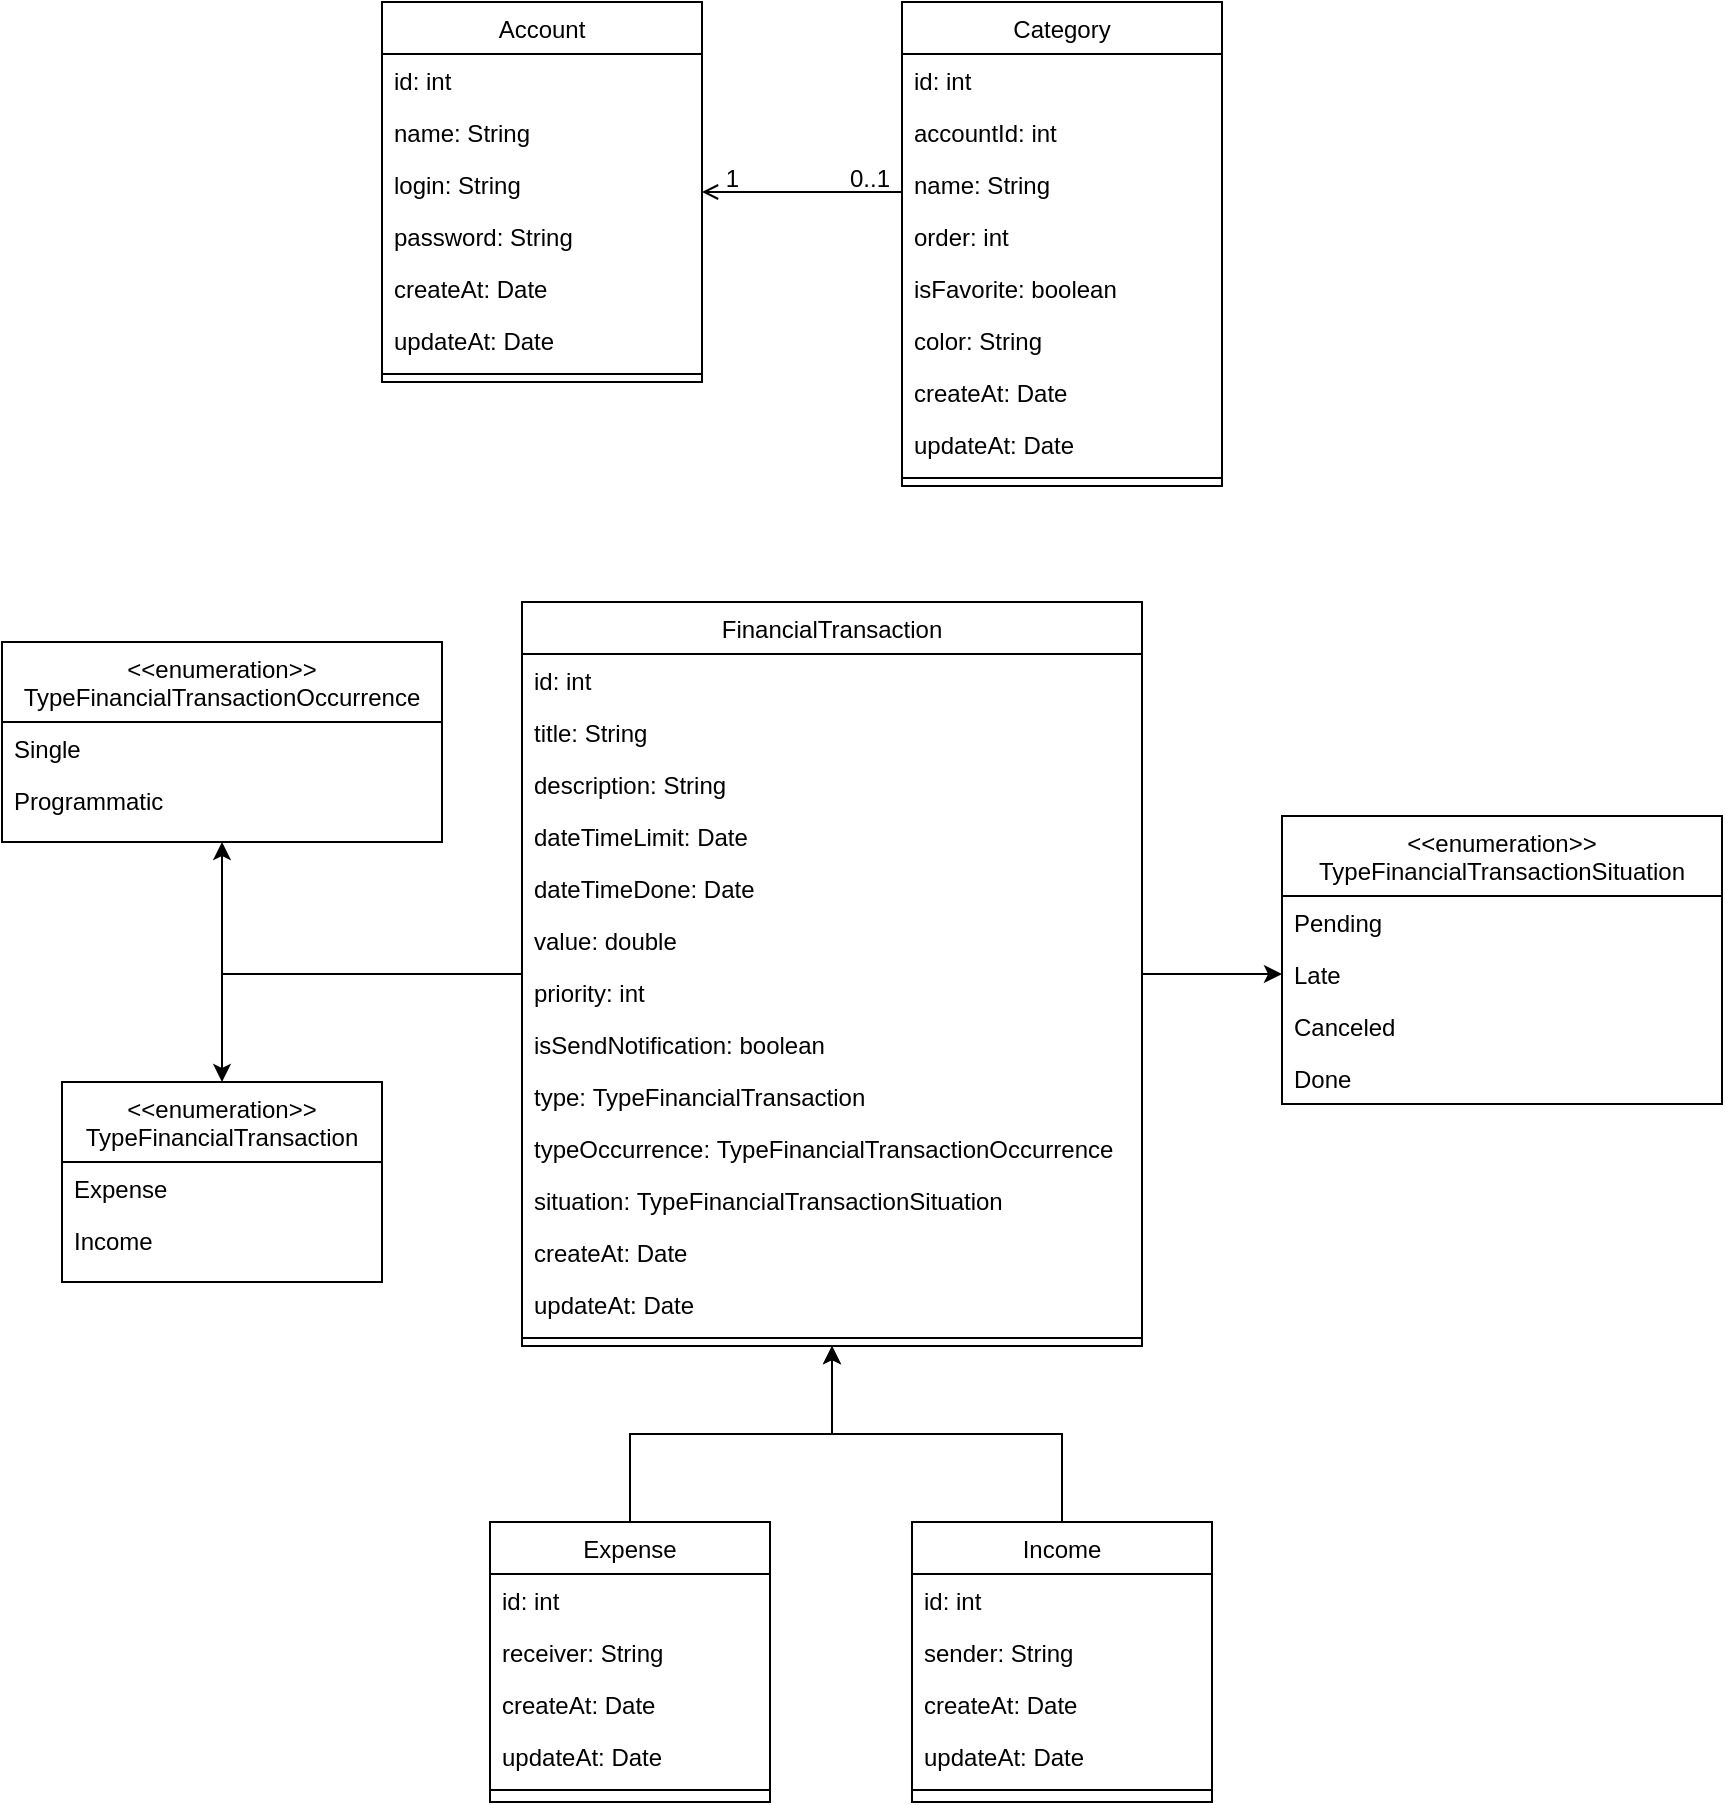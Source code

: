 <mxfile version="21.7.5" type="github">
  <diagram id="C5RBs43oDa-KdzZeNtuy" name="Page-1">
    <mxGraphModel dx="1050" dy="579" grid="1" gridSize="10" guides="1" tooltips="1" connect="1" arrows="1" fold="1" page="1" pageScale="1" pageWidth="827" pageHeight="1169" math="0" shadow="0">
      <root>
        <mxCell id="WIyWlLk6GJQsqaUBKTNV-0" />
        <mxCell id="WIyWlLk6GJQsqaUBKTNV-1" parent="WIyWlLk6GJQsqaUBKTNV-0" />
        <mxCell id="zkfFHV4jXpPFQw0GAbJ--0" value="Account" style="swimlane;fontStyle=0;align=center;verticalAlign=top;childLayout=stackLayout;horizontal=1;startSize=26;horizontalStack=0;resizeParent=1;resizeLast=0;collapsible=1;marginBottom=0;rounded=0;shadow=0;strokeWidth=1;" parent="WIyWlLk6GJQsqaUBKTNV-1" vertex="1">
          <mxGeometry x="220" y="120" width="160" height="190" as="geometry">
            <mxRectangle x="230" y="140" width="160" height="26" as="alternateBounds" />
          </mxGeometry>
        </mxCell>
        <mxCell id="yoDXZHZiuz9WNRxA7Nl0-4" value="id: int" style="text;align=left;verticalAlign=top;spacingLeft=4;spacingRight=4;overflow=hidden;rotatable=0;points=[[0,0.5],[1,0.5]];portConstraint=eastwest;" vertex="1" parent="zkfFHV4jXpPFQw0GAbJ--0">
          <mxGeometry y="26" width="160" height="26" as="geometry" />
        </mxCell>
        <mxCell id="zkfFHV4jXpPFQw0GAbJ--1" value="name: String    " style="text;align=left;verticalAlign=top;spacingLeft=4;spacingRight=4;overflow=hidden;rotatable=0;points=[[0,0.5],[1,0.5]];portConstraint=eastwest;" parent="zkfFHV4jXpPFQw0GAbJ--0" vertex="1">
          <mxGeometry y="52" width="160" height="26" as="geometry" />
        </mxCell>
        <mxCell id="zkfFHV4jXpPFQw0GAbJ--2" value="login: String" style="text;align=left;verticalAlign=top;spacingLeft=4;spacingRight=4;overflow=hidden;rotatable=0;points=[[0,0.5],[1,0.5]];portConstraint=eastwest;rounded=0;shadow=0;html=0;" parent="zkfFHV4jXpPFQw0GAbJ--0" vertex="1">
          <mxGeometry y="78" width="160" height="26" as="geometry" />
        </mxCell>
        <mxCell id="zkfFHV4jXpPFQw0GAbJ--3" value="password: String" style="text;align=left;verticalAlign=top;spacingLeft=4;spacingRight=4;overflow=hidden;rotatable=0;points=[[0,0.5],[1,0.5]];portConstraint=eastwest;rounded=0;shadow=0;html=0;" parent="zkfFHV4jXpPFQw0GAbJ--0" vertex="1">
          <mxGeometry y="104" width="160" height="26" as="geometry" />
        </mxCell>
        <mxCell id="yoDXZHZiuz9WNRxA7Nl0-2" value="createAt: Date" style="text;align=left;verticalAlign=top;spacingLeft=4;spacingRight=4;overflow=hidden;rotatable=0;points=[[0,0.5],[1,0.5]];portConstraint=eastwest;rounded=0;shadow=0;html=0;" vertex="1" parent="zkfFHV4jXpPFQw0GAbJ--0">
          <mxGeometry y="130" width="160" height="26" as="geometry" />
        </mxCell>
        <mxCell id="yoDXZHZiuz9WNRxA7Nl0-3" value="updateAt: Date" style="text;align=left;verticalAlign=top;spacingLeft=4;spacingRight=4;overflow=hidden;rotatable=0;points=[[0,0.5],[1,0.5]];portConstraint=eastwest;rounded=0;shadow=0;html=0;" vertex="1" parent="zkfFHV4jXpPFQw0GAbJ--0">
          <mxGeometry y="156" width="160" height="26" as="geometry" />
        </mxCell>
        <mxCell id="zkfFHV4jXpPFQw0GAbJ--4" value="" style="line;html=1;strokeWidth=1;align=left;verticalAlign=middle;spacingTop=-1;spacingLeft=3;spacingRight=3;rotatable=0;labelPosition=right;points=[];portConstraint=eastwest;" parent="zkfFHV4jXpPFQw0GAbJ--0" vertex="1">
          <mxGeometry y="182" width="160" height="8" as="geometry" />
        </mxCell>
        <mxCell id="zkfFHV4jXpPFQw0GAbJ--17" value="Category" style="swimlane;fontStyle=0;align=center;verticalAlign=top;childLayout=stackLayout;horizontal=1;startSize=26;horizontalStack=0;resizeParent=1;resizeLast=0;collapsible=1;marginBottom=0;rounded=0;shadow=0;strokeWidth=1;" parent="WIyWlLk6GJQsqaUBKTNV-1" vertex="1">
          <mxGeometry x="480" y="120" width="160" height="242" as="geometry">
            <mxRectangle x="550" y="140" width="160" height="26" as="alternateBounds" />
          </mxGeometry>
        </mxCell>
        <mxCell id="yoDXZHZiuz9WNRxA7Nl0-5" value="id: int" style="text;align=left;verticalAlign=top;spacingLeft=4;spacingRight=4;overflow=hidden;rotatable=0;points=[[0,0.5],[1,0.5]];portConstraint=eastwest;" vertex="1" parent="zkfFHV4jXpPFQw0GAbJ--17">
          <mxGeometry y="26" width="160" height="26" as="geometry" />
        </mxCell>
        <mxCell id="yoDXZHZiuz9WNRxA7Nl0-11" value="accountId: int" style="text;align=left;verticalAlign=top;spacingLeft=4;spacingRight=4;overflow=hidden;rotatable=0;points=[[0,0.5],[1,0.5]];portConstraint=eastwest;" vertex="1" parent="zkfFHV4jXpPFQw0GAbJ--17">
          <mxGeometry y="52" width="160" height="26" as="geometry" />
        </mxCell>
        <mxCell id="zkfFHV4jXpPFQw0GAbJ--18" value="name: String" style="text;align=left;verticalAlign=top;spacingLeft=4;spacingRight=4;overflow=hidden;rotatable=0;points=[[0,0.5],[1,0.5]];portConstraint=eastwest;" parent="zkfFHV4jXpPFQw0GAbJ--17" vertex="1">
          <mxGeometry y="78" width="160" height="26" as="geometry" />
        </mxCell>
        <mxCell id="yoDXZHZiuz9WNRxA7Nl0-8" value="order: int" style="text;align=left;verticalAlign=top;spacingLeft=4;spacingRight=4;overflow=hidden;rotatable=0;points=[[0,0.5],[1,0.5]];portConstraint=eastwest;" vertex="1" parent="zkfFHV4jXpPFQw0GAbJ--17">
          <mxGeometry y="104" width="160" height="26" as="geometry" />
        </mxCell>
        <mxCell id="yoDXZHZiuz9WNRxA7Nl0-9" value="isFavorite: boolean" style="text;align=left;verticalAlign=top;spacingLeft=4;spacingRight=4;overflow=hidden;rotatable=0;points=[[0,0.5],[1,0.5]];portConstraint=eastwest;" vertex="1" parent="zkfFHV4jXpPFQw0GAbJ--17">
          <mxGeometry y="130" width="160" height="26" as="geometry" />
        </mxCell>
        <mxCell id="yoDXZHZiuz9WNRxA7Nl0-10" value="color: String" style="text;align=left;verticalAlign=top;spacingLeft=4;spacingRight=4;overflow=hidden;rotatable=0;points=[[0,0.5],[1,0.5]];portConstraint=eastwest;" vertex="1" parent="zkfFHV4jXpPFQw0GAbJ--17">
          <mxGeometry y="156" width="160" height="26" as="geometry" />
        </mxCell>
        <mxCell id="yoDXZHZiuz9WNRxA7Nl0-6" value="createAt: Date" style="text;align=left;verticalAlign=top;spacingLeft=4;spacingRight=4;overflow=hidden;rotatable=0;points=[[0,0.5],[1,0.5]];portConstraint=eastwest;rounded=0;shadow=0;html=0;" vertex="1" parent="zkfFHV4jXpPFQw0GAbJ--17">
          <mxGeometry y="182" width="160" height="26" as="geometry" />
        </mxCell>
        <mxCell id="yoDXZHZiuz9WNRxA7Nl0-7" value="updateAt: Date" style="text;align=left;verticalAlign=top;spacingLeft=4;spacingRight=4;overflow=hidden;rotatable=0;points=[[0,0.5],[1,0.5]];portConstraint=eastwest;rounded=0;shadow=0;html=0;" vertex="1" parent="zkfFHV4jXpPFQw0GAbJ--17">
          <mxGeometry y="208" width="160" height="26" as="geometry" />
        </mxCell>
        <mxCell id="zkfFHV4jXpPFQw0GAbJ--23" value="" style="line;html=1;strokeWidth=1;align=left;verticalAlign=middle;spacingTop=-1;spacingLeft=3;spacingRight=3;rotatable=0;labelPosition=right;points=[];portConstraint=eastwest;" parent="zkfFHV4jXpPFQw0GAbJ--17" vertex="1">
          <mxGeometry y="234" width="160" height="8" as="geometry" />
        </mxCell>
        <mxCell id="zkfFHV4jXpPFQw0GAbJ--26" value="" style="endArrow=open;shadow=0;strokeWidth=1;rounded=0;endFill=1;edgeStyle=elbowEdgeStyle;elbow=vertical;" parent="WIyWlLk6GJQsqaUBKTNV-1" source="zkfFHV4jXpPFQw0GAbJ--17" target="zkfFHV4jXpPFQw0GAbJ--0" edge="1">
          <mxGeometry x="0.5" y="41" relative="1" as="geometry">
            <mxPoint x="540" y="192" as="sourcePoint" />
            <mxPoint x="380" y="192" as="targetPoint" />
            <mxPoint x="-40" y="32" as="offset" />
          </mxGeometry>
        </mxCell>
        <mxCell id="zkfFHV4jXpPFQw0GAbJ--27" value="0..1" style="resizable=0;align=left;verticalAlign=bottom;labelBackgroundColor=none;fontSize=12;" parent="zkfFHV4jXpPFQw0GAbJ--26" connectable="0" vertex="1">
          <mxGeometry x="-1" relative="1" as="geometry">
            <mxPoint x="-28" y="2" as="offset" />
          </mxGeometry>
        </mxCell>
        <mxCell id="zkfFHV4jXpPFQw0GAbJ--28" value="1" style="resizable=0;align=right;verticalAlign=bottom;labelBackgroundColor=none;fontSize=12;" parent="zkfFHV4jXpPFQw0GAbJ--26" connectable="0" vertex="1">
          <mxGeometry x="1" relative="1" as="geometry">
            <mxPoint x="20" y="2" as="offset" />
          </mxGeometry>
        </mxCell>
        <mxCell id="yoDXZHZiuz9WNRxA7Nl0-32" style="edgeStyle=orthogonalEdgeStyle;rounded=0;orthogonalLoop=1;jettySize=auto;html=1;entryX=0.5;entryY=0;entryDx=0;entryDy=0;" edge="1" parent="WIyWlLk6GJQsqaUBKTNV-1" source="yoDXZHZiuz9WNRxA7Nl0-12" target="yoDXZHZiuz9WNRxA7Nl0-22">
          <mxGeometry relative="1" as="geometry">
            <mxPoint x="200" y="505" as="targetPoint" />
          </mxGeometry>
        </mxCell>
        <mxCell id="yoDXZHZiuz9WNRxA7Nl0-38" style="edgeStyle=orthogonalEdgeStyle;rounded=0;orthogonalLoop=1;jettySize=auto;html=1;entryX=0.5;entryY=1;entryDx=0;entryDy=0;" edge="1" parent="WIyWlLk6GJQsqaUBKTNV-1" source="yoDXZHZiuz9WNRxA7Nl0-12" target="yoDXZHZiuz9WNRxA7Nl0-35">
          <mxGeometry relative="1" as="geometry" />
        </mxCell>
        <mxCell id="yoDXZHZiuz9WNRxA7Nl0-45" style="edgeStyle=orthogonalEdgeStyle;rounded=0;orthogonalLoop=1;jettySize=auto;html=1;entryX=0;entryY=0.5;entryDx=0;entryDy=0;" edge="1" parent="WIyWlLk6GJQsqaUBKTNV-1" source="yoDXZHZiuz9WNRxA7Nl0-12" target="yoDXZHZiuz9WNRxA7Nl0-41">
          <mxGeometry relative="1" as="geometry" />
        </mxCell>
        <mxCell id="yoDXZHZiuz9WNRxA7Nl0-12" value="FinancialTransaction" style="swimlane;fontStyle=0;align=center;verticalAlign=top;childLayout=stackLayout;horizontal=1;startSize=26;horizontalStack=0;resizeParent=1;resizeLast=0;collapsible=1;marginBottom=0;rounded=0;shadow=0;strokeWidth=1;" vertex="1" parent="WIyWlLk6GJQsqaUBKTNV-1">
          <mxGeometry x="290" y="420" width="310" height="372" as="geometry">
            <mxRectangle x="550" y="140" width="160" height="26" as="alternateBounds" />
          </mxGeometry>
        </mxCell>
        <mxCell id="yoDXZHZiuz9WNRxA7Nl0-13" value="id: int" style="text;align=left;verticalAlign=top;spacingLeft=4;spacingRight=4;overflow=hidden;rotatable=0;points=[[0,0.5],[1,0.5]];portConstraint=eastwest;" vertex="1" parent="yoDXZHZiuz9WNRxA7Nl0-12">
          <mxGeometry y="26" width="310" height="26" as="geometry" />
        </mxCell>
        <mxCell id="yoDXZHZiuz9WNRxA7Nl0-46" value="title: String" style="text;align=left;verticalAlign=top;spacingLeft=4;spacingRight=4;overflow=hidden;rotatable=0;points=[[0,0.5],[1,0.5]];portConstraint=eastwest;" vertex="1" parent="yoDXZHZiuz9WNRxA7Nl0-12">
          <mxGeometry y="52" width="310" height="26" as="geometry" />
        </mxCell>
        <mxCell id="yoDXZHZiuz9WNRxA7Nl0-47" value="description: String" style="text;align=left;verticalAlign=top;spacingLeft=4;spacingRight=4;overflow=hidden;rotatable=0;points=[[0,0.5],[1,0.5]];portConstraint=eastwest;" vertex="1" parent="yoDXZHZiuz9WNRxA7Nl0-12">
          <mxGeometry y="78" width="310" height="26" as="geometry" />
        </mxCell>
        <mxCell id="yoDXZHZiuz9WNRxA7Nl0-48" value="dateTimeLimit: Date" style="text;align=left;verticalAlign=top;spacingLeft=4;spacingRight=4;overflow=hidden;rotatable=0;points=[[0,0.5],[1,0.5]];portConstraint=eastwest;" vertex="1" parent="yoDXZHZiuz9WNRxA7Nl0-12">
          <mxGeometry y="104" width="310" height="26" as="geometry" />
        </mxCell>
        <mxCell id="yoDXZHZiuz9WNRxA7Nl0-49" value="dateTimeDone: Date" style="text;align=left;verticalAlign=top;spacingLeft=4;spacingRight=4;overflow=hidden;rotatable=0;points=[[0,0.5],[1,0.5]];portConstraint=eastwest;" vertex="1" parent="yoDXZHZiuz9WNRxA7Nl0-12">
          <mxGeometry y="130" width="310" height="26" as="geometry" />
        </mxCell>
        <mxCell id="yoDXZHZiuz9WNRxA7Nl0-50" value="value: double" style="text;align=left;verticalAlign=top;spacingLeft=4;spacingRight=4;overflow=hidden;rotatable=0;points=[[0,0.5],[1,0.5]];portConstraint=eastwest;" vertex="1" parent="yoDXZHZiuz9WNRxA7Nl0-12">
          <mxGeometry y="156" width="310" height="26" as="geometry" />
        </mxCell>
        <mxCell id="yoDXZHZiuz9WNRxA7Nl0-51" value="priority: int" style="text;align=left;verticalAlign=top;spacingLeft=4;spacingRight=4;overflow=hidden;rotatable=0;points=[[0,0.5],[1,0.5]];portConstraint=eastwest;" vertex="1" parent="yoDXZHZiuz9WNRxA7Nl0-12">
          <mxGeometry y="182" width="310" height="26" as="geometry" />
        </mxCell>
        <mxCell id="yoDXZHZiuz9WNRxA7Nl0-52" value="isSendNotification: boolean" style="text;align=left;verticalAlign=top;spacingLeft=4;spacingRight=4;overflow=hidden;rotatable=0;points=[[0,0.5],[1,0.5]];portConstraint=eastwest;" vertex="1" parent="yoDXZHZiuz9WNRxA7Nl0-12">
          <mxGeometry y="208" width="310" height="26" as="geometry" />
        </mxCell>
        <mxCell id="yoDXZHZiuz9WNRxA7Nl0-14" value="type: TypeFinancialTransaction" style="text;align=left;verticalAlign=top;spacingLeft=4;spacingRight=4;overflow=hidden;rotatable=0;points=[[0,0.5],[1,0.5]];portConstraint=eastwest;" vertex="1" parent="yoDXZHZiuz9WNRxA7Nl0-12">
          <mxGeometry y="234" width="310" height="26" as="geometry" />
        </mxCell>
        <mxCell id="yoDXZHZiuz9WNRxA7Nl0-34" value="typeOccurrence: TypeFinancialTransactionOccurrence" style="text;align=left;verticalAlign=top;spacingLeft=4;spacingRight=4;overflow=hidden;rotatable=0;points=[[0,0.5],[1,0.5]];portConstraint=eastwest;" vertex="1" parent="yoDXZHZiuz9WNRxA7Nl0-12">
          <mxGeometry y="260" width="310" height="26" as="geometry" />
        </mxCell>
        <mxCell id="yoDXZHZiuz9WNRxA7Nl0-44" value="situation: TypeFinancialTransactionSituation" style="text;align=left;verticalAlign=top;spacingLeft=4;spacingRight=4;overflow=hidden;rotatable=0;points=[[0,0.5],[1,0.5]];portConstraint=eastwest;" vertex="1" parent="yoDXZHZiuz9WNRxA7Nl0-12">
          <mxGeometry y="286" width="310" height="26" as="geometry" />
        </mxCell>
        <mxCell id="yoDXZHZiuz9WNRxA7Nl0-19" value="createAt: Date" style="text;align=left;verticalAlign=top;spacingLeft=4;spacingRight=4;overflow=hidden;rotatable=0;points=[[0,0.5],[1,0.5]];portConstraint=eastwest;rounded=0;shadow=0;html=0;" vertex="1" parent="yoDXZHZiuz9WNRxA7Nl0-12">
          <mxGeometry y="312" width="310" height="26" as="geometry" />
        </mxCell>
        <mxCell id="yoDXZHZiuz9WNRxA7Nl0-20" value="updateAt: Date" style="text;align=left;verticalAlign=top;spacingLeft=4;spacingRight=4;overflow=hidden;rotatable=0;points=[[0,0.5],[1,0.5]];portConstraint=eastwest;rounded=0;shadow=0;html=0;" vertex="1" parent="yoDXZHZiuz9WNRxA7Nl0-12">
          <mxGeometry y="338" width="310" height="26" as="geometry" />
        </mxCell>
        <mxCell id="yoDXZHZiuz9WNRxA7Nl0-21" value="" style="line;html=1;strokeWidth=1;align=left;verticalAlign=middle;spacingTop=-1;spacingLeft=3;spacingRight=3;rotatable=0;labelPosition=right;points=[];portConstraint=eastwest;" vertex="1" parent="yoDXZHZiuz9WNRxA7Nl0-12">
          <mxGeometry y="364" width="310" height="8" as="geometry" />
        </mxCell>
        <mxCell id="yoDXZHZiuz9WNRxA7Nl0-22" value="&lt;&lt;enumeration&gt;&gt;&#xa;TypeFinancialTransaction" style="swimlane;fontStyle=0;align=center;verticalAlign=top;childLayout=stackLayout;horizontal=1;startSize=40;horizontalStack=0;resizeParent=1;resizeLast=0;collapsible=1;marginBottom=0;rounded=0;shadow=0;strokeWidth=1;" vertex="1" parent="WIyWlLk6GJQsqaUBKTNV-1">
          <mxGeometry x="60" y="660" width="160" height="100" as="geometry">
            <mxRectangle x="550" y="140" width="160" height="26" as="alternateBounds" />
          </mxGeometry>
        </mxCell>
        <mxCell id="yoDXZHZiuz9WNRxA7Nl0-23" value="Expense" style="text;align=left;verticalAlign=top;spacingLeft=4;spacingRight=4;overflow=hidden;rotatable=0;points=[[0,0.5],[1,0.5]];portConstraint=eastwest;" vertex="1" parent="yoDXZHZiuz9WNRxA7Nl0-22">
          <mxGeometry y="40" width="160" height="26" as="geometry" />
        </mxCell>
        <mxCell id="yoDXZHZiuz9WNRxA7Nl0-33" value="Income" style="text;align=left;verticalAlign=top;spacingLeft=4;spacingRight=4;overflow=hidden;rotatable=0;points=[[0,0.5],[1,0.5]];portConstraint=eastwest;" vertex="1" parent="yoDXZHZiuz9WNRxA7Nl0-22">
          <mxGeometry y="66" width="160" height="26" as="geometry" />
        </mxCell>
        <mxCell id="yoDXZHZiuz9WNRxA7Nl0-35" value="&lt;&lt;enumeration&gt;&gt;&#xa;TypeFinancialTransactionOccurrence" style="swimlane;fontStyle=0;align=center;verticalAlign=top;childLayout=stackLayout;horizontal=1;startSize=40;horizontalStack=0;resizeParent=1;resizeLast=0;collapsible=1;marginBottom=0;rounded=0;shadow=0;strokeWidth=1;" vertex="1" parent="WIyWlLk6GJQsqaUBKTNV-1">
          <mxGeometry x="30" y="440" width="220" height="100" as="geometry">
            <mxRectangle x="550" y="140" width="160" height="26" as="alternateBounds" />
          </mxGeometry>
        </mxCell>
        <mxCell id="yoDXZHZiuz9WNRxA7Nl0-36" value="Single" style="text;align=left;verticalAlign=top;spacingLeft=4;spacingRight=4;overflow=hidden;rotatable=0;points=[[0,0.5],[1,0.5]];portConstraint=eastwest;" vertex="1" parent="yoDXZHZiuz9WNRxA7Nl0-35">
          <mxGeometry y="40" width="220" height="26" as="geometry" />
        </mxCell>
        <mxCell id="yoDXZHZiuz9WNRxA7Nl0-37" value="Programmatic" style="text;align=left;verticalAlign=top;spacingLeft=4;spacingRight=4;overflow=hidden;rotatable=0;points=[[0,0.5],[1,0.5]];portConstraint=eastwest;" vertex="1" parent="yoDXZHZiuz9WNRxA7Nl0-35">
          <mxGeometry y="66" width="220" height="26" as="geometry" />
        </mxCell>
        <mxCell id="yoDXZHZiuz9WNRxA7Nl0-39" value="&lt;&lt;enumeration&gt;&gt;&#xa;TypeFinancialTransactionSituation" style="swimlane;fontStyle=0;align=center;verticalAlign=top;childLayout=stackLayout;horizontal=1;startSize=40;horizontalStack=0;resizeParent=1;resizeLast=0;collapsible=1;marginBottom=0;rounded=0;shadow=0;strokeWidth=1;" vertex="1" parent="WIyWlLk6GJQsqaUBKTNV-1">
          <mxGeometry x="670" y="527" width="220" height="144" as="geometry">
            <mxRectangle x="550" y="140" width="160" height="26" as="alternateBounds" />
          </mxGeometry>
        </mxCell>
        <mxCell id="yoDXZHZiuz9WNRxA7Nl0-40" value="Pending" style="text;align=left;verticalAlign=top;spacingLeft=4;spacingRight=4;overflow=hidden;rotatable=0;points=[[0,0.5],[1,0.5]];portConstraint=eastwest;" vertex="1" parent="yoDXZHZiuz9WNRxA7Nl0-39">
          <mxGeometry y="40" width="220" height="26" as="geometry" />
        </mxCell>
        <mxCell id="yoDXZHZiuz9WNRxA7Nl0-41" value="Late" style="text;align=left;verticalAlign=top;spacingLeft=4;spacingRight=4;overflow=hidden;rotatable=0;points=[[0,0.5],[1,0.5]];portConstraint=eastwest;" vertex="1" parent="yoDXZHZiuz9WNRxA7Nl0-39">
          <mxGeometry y="66" width="220" height="26" as="geometry" />
        </mxCell>
        <mxCell id="yoDXZHZiuz9WNRxA7Nl0-42" value="Canceled" style="text;align=left;verticalAlign=top;spacingLeft=4;spacingRight=4;overflow=hidden;rotatable=0;points=[[0,0.5],[1,0.5]];portConstraint=eastwest;" vertex="1" parent="yoDXZHZiuz9WNRxA7Nl0-39">
          <mxGeometry y="92" width="220" height="26" as="geometry" />
        </mxCell>
        <mxCell id="yoDXZHZiuz9WNRxA7Nl0-43" value="Done" style="text;align=left;verticalAlign=top;spacingLeft=4;spacingRight=4;overflow=hidden;rotatable=0;points=[[0,0.5],[1,0.5]];portConstraint=eastwest;" vertex="1" parent="yoDXZHZiuz9WNRxA7Nl0-39">
          <mxGeometry y="118" width="220" height="26" as="geometry" />
        </mxCell>
        <mxCell id="yoDXZHZiuz9WNRxA7Nl0-75" style="edgeStyle=orthogonalEdgeStyle;rounded=0;orthogonalLoop=1;jettySize=auto;html=1;entryX=0.5;entryY=1;entryDx=0;entryDy=0;" edge="1" parent="WIyWlLk6GJQsqaUBKTNV-1" source="yoDXZHZiuz9WNRxA7Nl0-53" target="yoDXZHZiuz9WNRxA7Nl0-12">
          <mxGeometry relative="1" as="geometry" />
        </mxCell>
        <mxCell id="yoDXZHZiuz9WNRxA7Nl0-53" value="Expense" style="swimlane;fontStyle=0;align=center;verticalAlign=top;childLayout=stackLayout;horizontal=1;startSize=26;horizontalStack=0;resizeParent=1;resizeLast=0;collapsible=1;marginBottom=0;rounded=0;shadow=0;strokeWidth=1;" vertex="1" parent="WIyWlLk6GJQsqaUBKTNV-1">
          <mxGeometry x="274" y="880" width="140" height="140" as="geometry">
            <mxRectangle x="550" y="140" width="160" height="26" as="alternateBounds" />
          </mxGeometry>
        </mxCell>
        <mxCell id="yoDXZHZiuz9WNRxA7Nl0-54" value="id: int" style="text;align=left;verticalAlign=top;spacingLeft=4;spacingRight=4;overflow=hidden;rotatable=0;points=[[0,0.5],[1,0.5]];portConstraint=eastwest;" vertex="1" parent="yoDXZHZiuz9WNRxA7Nl0-53">
          <mxGeometry y="26" width="140" height="26" as="geometry" />
        </mxCell>
        <mxCell id="yoDXZHZiuz9WNRxA7Nl0-55" value="receiver: String" style="text;align=left;verticalAlign=top;spacingLeft=4;spacingRight=4;overflow=hidden;rotatable=0;points=[[0,0.5],[1,0.5]];portConstraint=eastwest;" vertex="1" parent="yoDXZHZiuz9WNRxA7Nl0-53">
          <mxGeometry y="52" width="140" height="26" as="geometry" />
        </mxCell>
        <mxCell id="yoDXZHZiuz9WNRxA7Nl0-65" value="createAt: Date" style="text;align=left;verticalAlign=top;spacingLeft=4;spacingRight=4;overflow=hidden;rotatable=0;points=[[0,0.5],[1,0.5]];portConstraint=eastwest;rounded=0;shadow=0;html=0;" vertex="1" parent="yoDXZHZiuz9WNRxA7Nl0-53">
          <mxGeometry y="78" width="140" height="26" as="geometry" />
        </mxCell>
        <mxCell id="yoDXZHZiuz9WNRxA7Nl0-66" value="updateAt: Date" style="text;align=left;verticalAlign=top;spacingLeft=4;spacingRight=4;overflow=hidden;rotatable=0;points=[[0,0.5],[1,0.5]];portConstraint=eastwest;rounded=0;shadow=0;html=0;" vertex="1" parent="yoDXZHZiuz9WNRxA7Nl0-53">
          <mxGeometry y="104" width="140" height="26" as="geometry" />
        </mxCell>
        <mxCell id="yoDXZHZiuz9WNRxA7Nl0-67" value="" style="line;html=1;strokeWidth=1;align=left;verticalAlign=middle;spacingTop=-1;spacingLeft=3;spacingRight=3;rotatable=0;labelPosition=right;points=[];portConstraint=eastwest;" vertex="1" parent="yoDXZHZiuz9WNRxA7Nl0-53">
          <mxGeometry y="130" width="140" height="8" as="geometry" />
        </mxCell>
        <mxCell id="yoDXZHZiuz9WNRxA7Nl0-74" style="edgeStyle=orthogonalEdgeStyle;rounded=0;orthogonalLoop=1;jettySize=auto;html=1;entryX=0.5;entryY=1;entryDx=0;entryDy=0;" edge="1" parent="WIyWlLk6GJQsqaUBKTNV-1" source="yoDXZHZiuz9WNRxA7Nl0-68" target="yoDXZHZiuz9WNRxA7Nl0-12">
          <mxGeometry relative="1" as="geometry" />
        </mxCell>
        <mxCell id="yoDXZHZiuz9WNRxA7Nl0-68" value="Income" style="swimlane;fontStyle=0;align=center;verticalAlign=top;childLayout=stackLayout;horizontal=1;startSize=26;horizontalStack=0;resizeParent=1;resizeLast=0;collapsible=1;marginBottom=0;rounded=0;shadow=0;strokeWidth=1;" vertex="1" parent="WIyWlLk6GJQsqaUBKTNV-1">
          <mxGeometry x="485" y="880" width="150" height="140" as="geometry">
            <mxRectangle x="550" y="140" width="160" height="26" as="alternateBounds" />
          </mxGeometry>
        </mxCell>
        <mxCell id="yoDXZHZiuz9WNRxA7Nl0-69" value="id: int" style="text;align=left;verticalAlign=top;spacingLeft=4;spacingRight=4;overflow=hidden;rotatable=0;points=[[0,0.5],[1,0.5]];portConstraint=eastwest;" vertex="1" parent="yoDXZHZiuz9WNRxA7Nl0-68">
          <mxGeometry y="26" width="150" height="26" as="geometry" />
        </mxCell>
        <mxCell id="yoDXZHZiuz9WNRxA7Nl0-70" value="sender: String" style="text;align=left;verticalAlign=top;spacingLeft=4;spacingRight=4;overflow=hidden;rotatable=0;points=[[0,0.5],[1,0.5]];portConstraint=eastwest;" vertex="1" parent="yoDXZHZiuz9WNRxA7Nl0-68">
          <mxGeometry y="52" width="150" height="26" as="geometry" />
        </mxCell>
        <mxCell id="yoDXZHZiuz9WNRxA7Nl0-71" value="createAt: Date" style="text;align=left;verticalAlign=top;spacingLeft=4;spacingRight=4;overflow=hidden;rotatable=0;points=[[0,0.5],[1,0.5]];portConstraint=eastwest;rounded=0;shadow=0;html=0;" vertex="1" parent="yoDXZHZiuz9WNRxA7Nl0-68">
          <mxGeometry y="78" width="150" height="26" as="geometry" />
        </mxCell>
        <mxCell id="yoDXZHZiuz9WNRxA7Nl0-72" value="updateAt: Date" style="text;align=left;verticalAlign=top;spacingLeft=4;spacingRight=4;overflow=hidden;rotatable=0;points=[[0,0.5],[1,0.5]];portConstraint=eastwest;rounded=0;shadow=0;html=0;" vertex="1" parent="yoDXZHZiuz9WNRxA7Nl0-68">
          <mxGeometry y="104" width="150" height="26" as="geometry" />
        </mxCell>
        <mxCell id="yoDXZHZiuz9WNRxA7Nl0-73" value="" style="line;html=1;strokeWidth=1;align=left;verticalAlign=middle;spacingTop=-1;spacingLeft=3;spacingRight=3;rotatable=0;labelPosition=right;points=[];portConstraint=eastwest;" vertex="1" parent="yoDXZHZiuz9WNRxA7Nl0-68">
          <mxGeometry y="130" width="150" height="8" as="geometry" />
        </mxCell>
      </root>
    </mxGraphModel>
  </diagram>
</mxfile>
